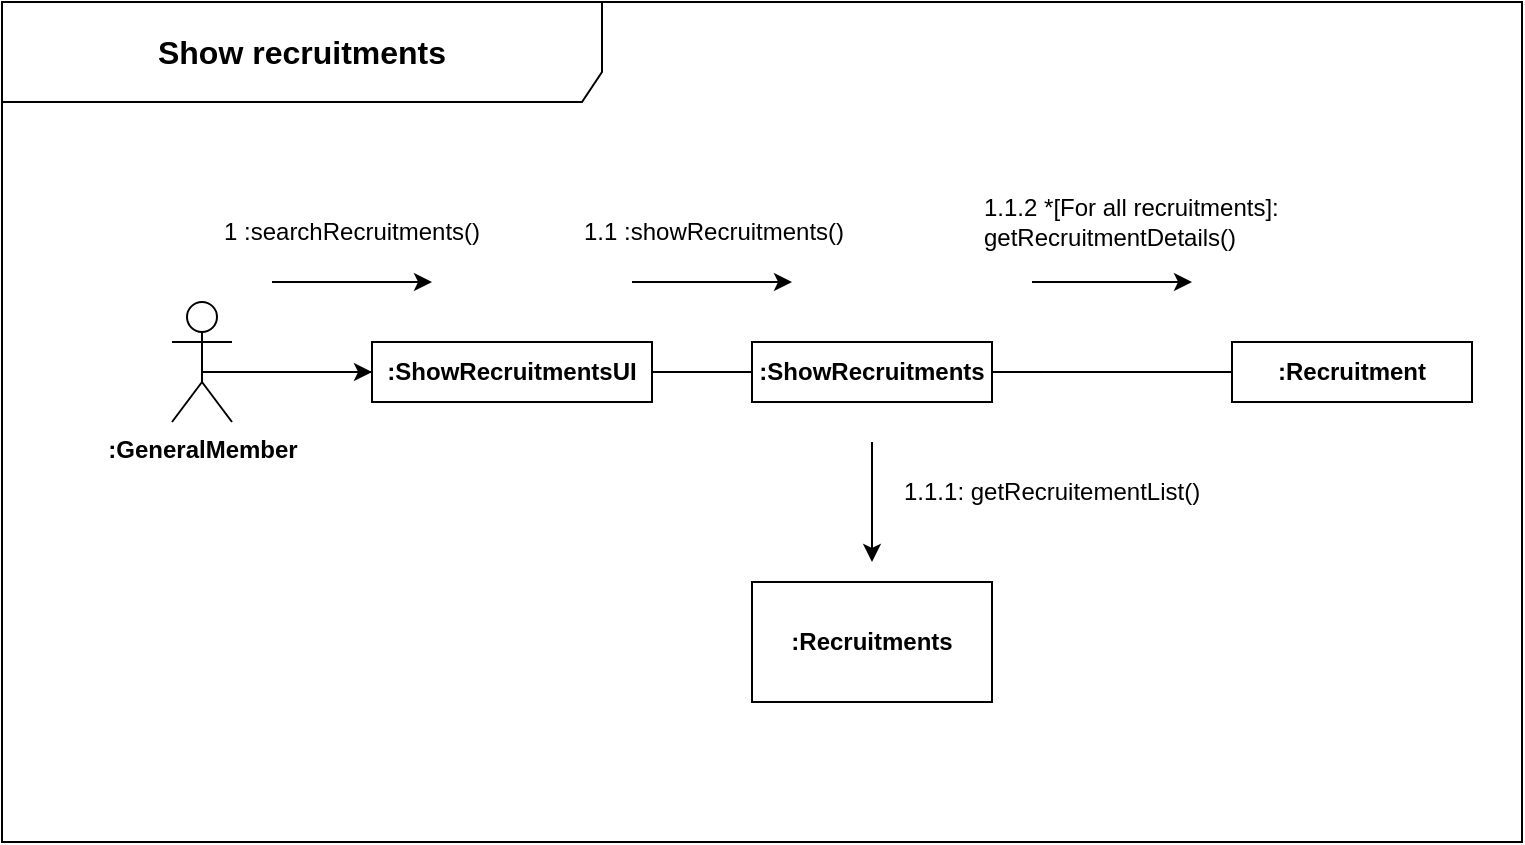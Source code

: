 <mxfile version="21.3.3" type="device" pages="3">
  <diagram name="채용정보조회" id="pcHODy7P37YrwLmfLB80">
    <mxGraphModel dx="2259" dy="1148" grid="1" gridSize="10" guides="1" tooltips="1" connect="1" arrows="1" fold="1" page="1" pageScale="1" pageWidth="827" pageHeight="1169" math="0" shadow="0">
      <root>
        <mxCell id="0" />
        <mxCell id="1" parent="0" />
        <mxCell id="qnEX-y4uBkYNLgK2weHz-19" value="&lt;font style=&quot;font-size: 16px;&quot;&gt;&lt;b&gt;Show recruitments&lt;/b&gt;&lt;/font&gt;" style="shape=umlFrame;whiteSpace=wrap;html=1;width=300;height=50;movable=1;resizable=1;rotatable=1;deletable=1;editable=1;locked=0;connectable=1;" vertex="1" parent="1">
          <mxGeometry x="40" y="330" width="760" height="420" as="geometry" />
        </mxCell>
        <mxCell id="qnEX-y4uBkYNLgK2weHz-20" style="edgeStyle=orthogonalEdgeStyle;rounded=0;orthogonalLoop=1;jettySize=auto;html=1;exitX=0.5;exitY=0.5;exitDx=0;exitDy=0;exitPerimeter=0;" edge="1" parent="1" source="qnEX-y4uBkYNLgK2weHz-21" target="qnEX-y4uBkYNLgK2weHz-22">
          <mxGeometry relative="1" as="geometry">
            <Array as="points">
              <mxPoint x="140" y="515" />
            </Array>
          </mxGeometry>
        </mxCell>
        <mxCell id="qnEX-y4uBkYNLgK2weHz-21" value=":GeneralMember" style="shape=umlActor;verticalLabelPosition=bottom;verticalAlign=top;html=1;outlineConnect=0;fontStyle=1" vertex="1" parent="1">
          <mxGeometry x="125" y="480" width="30" height="60" as="geometry" />
        </mxCell>
        <mxCell id="qnEX-y4uBkYNLgK2weHz-22" value=":ShowRecruitmentsUI" style="rounded=0;whiteSpace=wrap;html=1;fontStyle=1" vertex="1" parent="1">
          <mxGeometry x="225" y="500" width="140" height="30" as="geometry" />
        </mxCell>
        <mxCell id="qnEX-y4uBkYNLgK2weHz-23" value=":ShowRecruitments" style="rounded=0;whiteSpace=wrap;html=1;fontStyle=1" vertex="1" parent="1">
          <mxGeometry x="415" y="500" width="120" height="30" as="geometry" />
        </mxCell>
        <mxCell id="qnEX-y4uBkYNLgK2weHz-24" value="" style="endArrow=none;html=1;rounded=0;entryX=0;entryY=0.5;entryDx=0;entryDy=0;" edge="1" parent="1" target="qnEX-y4uBkYNLgK2weHz-22">
          <mxGeometry width="50" height="50" relative="1" as="geometry">
            <mxPoint x="155" y="515" as="sourcePoint" />
            <mxPoint x="205" y="470" as="targetPoint" />
          </mxGeometry>
        </mxCell>
        <mxCell id="qnEX-y4uBkYNLgK2weHz-25" value="" style="endArrow=none;html=1;rounded=0;entryX=0;entryY=0.5;entryDx=0;entryDy=0;exitX=1;exitY=0.5;exitDx=0;exitDy=0;" edge="1" parent="1" source="qnEX-y4uBkYNLgK2weHz-22" target="qnEX-y4uBkYNLgK2weHz-23">
          <mxGeometry width="50" height="50" relative="1" as="geometry">
            <mxPoint x="365" y="520" as="sourcePoint" />
            <mxPoint x="415" y="470" as="targetPoint" />
          </mxGeometry>
        </mxCell>
        <mxCell id="qnEX-y4uBkYNLgK2weHz-28" value=":Recruitment" style="rounded=0;whiteSpace=wrap;html=1;fontStyle=1" vertex="1" parent="1">
          <mxGeometry x="655" y="500" width="120" height="30" as="geometry" />
        </mxCell>
        <mxCell id="qnEX-y4uBkYNLgK2weHz-29" value="1.1.2 *[For all recruitments]: getRecruitmentDetails()" style="text;strokeColor=none;fillColor=none;align=left;verticalAlign=middle;spacingLeft=4;spacingRight=4;overflow=hidden;points=[[0,0.5],[1,0.5]];portConstraint=eastwest;rotatable=0;whiteSpace=wrap;html=1;" vertex="1" parent="1">
          <mxGeometry x="525" y="420" width="170" height="40" as="geometry" />
        </mxCell>
        <mxCell id="qnEX-y4uBkYNLgK2weHz-30" value="" style="endArrow=none;html=1;rounded=0;entryX=0;entryY=0.5;entryDx=0;entryDy=0;exitX=1;exitY=0.5;exitDx=0;exitDy=0;" edge="1" parent="1" source="qnEX-y4uBkYNLgK2weHz-23" target="qnEX-y4uBkYNLgK2weHz-28">
          <mxGeometry width="50" height="50" relative="1" as="geometry">
            <mxPoint x="455" y="550" as="sourcePoint" />
            <mxPoint x="505" y="500" as="targetPoint" />
          </mxGeometry>
        </mxCell>
        <mxCell id="qnEX-y4uBkYNLgK2weHz-31" value="" style="endArrow=classic;html=1;rounded=0;" edge="1" parent="1">
          <mxGeometry width="50" height="50" relative="1" as="geometry">
            <mxPoint x="555" y="470" as="sourcePoint" />
            <mxPoint x="635" y="470" as="targetPoint" />
          </mxGeometry>
        </mxCell>
        <mxCell id="qnEX-y4uBkYNLgK2weHz-32" value="1 :searchRecruitments()" style="text;strokeColor=none;fillColor=none;align=left;verticalAlign=middle;spacingLeft=4;spacingRight=4;overflow=hidden;points=[[0,0.5],[1,0.5]];portConstraint=eastwest;rotatable=0;whiteSpace=wrap;html=1;" vertex="1" parent="1">
          <mxGeometry x="145" y="430" width="170" height="30" as="geometry" />
        </mxCell>
        <mxCell id="qnEX-y4uBkYNLgK2weHz-33" value="" style="endArrow=classic;html=1;rounded=0;" edge="1" parent="1">
          <mxGeometry width="50" height="50" relative="1" as="geometry">
            <mxPoint x="175" y="470" as="sourcePoint" />
            <mxPoint x="255" y="470" as="targetPoint" />
          </mxGeometry>
        </mxCell>
        <mxCell id="qnEX-y4uBkYNLgK2weHz-34" value="1.1 :showRecruitments()" style="text;strokeColor=none;fillColor=none;align=left;verticalAlign=middle;spacingLeft=4;spacingRight=4;overflow=hidden;points=[[0,0.5],[1,0.5]];portConstraint=eastwest;rotatable=0;whiteSpace=wrap;html=1;" vertex="1" parent="1">
          <mxGeometry x="325" y="430" width="170" height="30" as="geometry" />
        </mxCell>
        <mxCell id="qnEX-y4uBkYNLgK2weHz-35" value="" style="endArrow=classic;html=1;rounded=0;" edge="1" parent="1">
          <mxGeometry width="50" height="50" relative="1" as="geometry">
            <mxPoint x="355" y="470" as="sourcePoint" />
            <mxPoint x="435" y="470" as="targetPoint" />
          </mxGeometry>
        </mxCell>
        <mxCell id="qnEX-y4uBkYNLgK2weHz-36" value=":Recruitments" style="rounded=0;whiteSpace=wrap;html=1;fontStyle=1" vertex="1" parent="1">
          <mxGeometry x="415" y="620" width="120" height="60" as="geometry" />
        </mxCell>
        <mxCell id="qnEX-y4uBkYNLgK2weHz-37" value="" style="endArrow=classic;html=1;rounded=0;" edge="1" parent="1">
          <mxGeometry width="50" height="50" relative="1" as="geometry">
            <mxPoint x="475" y="550" as="sourcePoint" />
            <mxPoint x="475" y="610" as="targetPoint" />
          </mxGeometry>
        </mxCell>
        <mxCell id="qnEX-y4uBkYNLgK2weHz-38" value="1.1.1: getRecruitementList()" style="text;strokeColor=none;fillColor=none;align=left;verticalAlign=middle;spacingLeft=4;spacingRight=4;overflow=hidden;points=[[0,0.5],[1,0.5]];portConstraint=eastwest;rotatable=0;whiteSpace=wrap;html=1;" vertex="1" parent="1">
          <mxGeometry x="485" y="560" width="160" height="30" as="geometry" />
        </mxCell>
      </root>
    </mxGraphModel>
  </diagram>
  <diagram id="aCpI_GSlL9uqjkxgGu3k" name="채용지원">
    <mxGraphModel dx="3913" dy="1148" grid="1" gridSize="10" guides="1" tooltips="1" connect="1" arrows="1" fold="1" page="1" pageScale="1" pageWidth="827" pageHeight="1169" math="0" shadow="0">
      <root>
        <mxCell id="0" />
        <mxCell id="1" parent="0" />
        <mxCell id="8CZ06pgsPNaun1CRbpn8-1" value="1 : apply()" style="text;html=1;strokeColor=none;fillColor=none;align=center;verticalAlign=middle;whiteSpace=wrap;rounded=0;" vertex="1" parent="1">
          <mxGeometry x="-925" y="225" width="70" height="20" as="geometry" />
        </mxCell>
        <mxCell id="8CZ06pgsPNaun1CRbpn8-2" value="1.1.2 : apply()" style="text;html=1;strokeColor=none;fillColor=none;align=center;verticalAlign=middle;whiteSpace=wrap;rounded=0;" vertex="1" parent="1">
          <mxGeometry x="-508" y="335" width="100" height="30" as="geometry" />
        </mxCell>
        <mxCell id="8CZ06pgsPNaun1CRbpn8-3" value="&lt;span style=&quot;color: rgb(0, 0, 0); font-family: Helvetica; font-size: 11px; font-style: normal; font-variant-ligatures: normal; font-variant-caps: normal; font-weight: 400; letter-spacing: normal; orphans: 2; text-align: center; text-indent: 0px; text-transform: none; widows: 2; word-spacing: 0px; -webkit-text-stroke-width: 0px; background-color: rgb(255, 255, 255); text-decoration-thickness: initial; text-decoration-style: initial; text-decoration-color: initial; float: none; display: inline !important;&quot;&gt;1.1 : apply()&lt;/span&gt;" style="text;whiteSpace=wrap;html=1;" vertex="1" parent="1">
          <mxGeometry x="-740" y="215" width="70" height="20" as="geometry" />
        </mxCell>
        <mxCell id="8CZ06pgsPNaun1CRbpn8-5" style="edgeStyle=orthogonalEdgeStyle;rounded=0;orthogonalLoop=1;jettySize=auto;html=1;exitX=0.5;exitY=1;exitDx=0;exitDy=0;" edge="1" parent="1">
          <mxGeometry relative="1" as="geometry">
            <mxPoint x="-680" y="225" as="sourcePoint" />
            <mxPoint x="-680" y="225" as="targetPoint" />
          </mxGeometry>
        </mxCell>
        <mxCell id="8CZ06pgsPNaun1CRbpn8-8" value=":GeneralMember" style="shape=umlActor;verticalLabelPosition=bottom;verticalAlign=top;html=1;outlineConnect=0;" vertex="1" parent="1">
          <mxGeometry x="-960" y="235" width="30" height="60" as="geometry" />
        </mxCell>
        <mxCell id="8CZ06pgsPNaun1CRbpn8-9" value=":ApplyUI" style="rounded=0;whiteSpace=wrap;html=1;" vertex="1" parent="1">
          <mxGeometry x="-860" y="255" width="155" height="30" as="geometry" />
        </mxCell>
        <mxCell id="8CZ06pgsPNaun1CRbpn8-10" value=": Apply" style="rounded=0;whiteSpace=wrap;html=1;" vertex="1" parent="1">
          <mxGeometry x="-670" y="255" width="155" height="30" as="geometry" />
        </mxCell>
        <mxCell id="8CZ06pgsPNaun1CRbpn8-11" value="" style="endArrow=none;html=1;rounded=0;entryX=0;entryY=0.5;entryDx=0;entryDy=0;" edge="1" parent="1" target="8CZ06pgsPNaun1CRbpn8-9">
          <mxGeometry width="50" height="50" relative="1" as="geometry">
            <mxPoint x="-930" y="270" as="sourcePoint" />
            <mxPoint x="-880" y="225" as="targetPoint" />
          </mxGeometry>
        </mxCell>
        <mxCell id="8CZ06pgsPNaun1CRbpn8-12" value="" style="endArrow=none;html=1;rounded=0;entryX=0;entryY=0.5;entryDx=0;entryDy=0;exitX=1;exitY=0.5;exitDx=0;exitDy=0;" edge="1" parent="1" source="8CZ06pgsPNaun1CRbpn8-9" target="8CZ06pgsPNaun1CRbpn8-10">
          <mxGeometry width="50" height="50" relative="1" as="geometry">
            <mxPoint x="-720" y="275" as="sourcePoint" />
            <mxPoint x="-670" y="225" as="targetPoint" />
          </mxGeometry>
        </mxCell>
        <mxCell id="8CZ06pgsPNaun1CRbpn8-15" value=":Recruitment" style="rounded=0;whiteSpace=wrap;html=1;" vertex="1" parent="1">
          <mxGeometry x="-430" y="255" width="120" height="30" as="geometry" />
        </mxCell>
        <mxCell id="8CZ06pgsPNaun1CRbpn8-16" value="1.1.3&amp;nbsp;: applyReturn()" style="text;strokeColor=none;fillColor=none;align=left;verticalAlign=middle;spacingLeft=4;spacingRight=4;overflow=hidden;points=[[0,0.5],[1,0.5]];portConstraint=eastwest;rotatable=0;whiteSpace=wrap;html=1;" vertex="1" parent="1">
          <mxGeometry x="-540" y="205" width="170" height="40" as="geometry" />
        </mxCell>
        <mxCell id="8CZ06pgsPNaun1CRbpn8-17" value="" style="endArrow=none;html=1;rounded=0;entryX=0;entryY=0.5;entryDx=0;entryDy=0;exitX=1;exitY=0.5;exitDx=0;exitDy=0;" edge="1" parent="1" source="8CZ06pgsPNaun1CRbpn8-10" target="8CZ06pgsPNaun1CRbpn8-15">
          <mxGeometry width="50" height="50" relative="1" as="geometry">
            <mxPoint x="-630" y="305" as="sourcePoint" />
            <mxPoint x="-580" y="255" as="targetPoint" />
          </mxGeometry>
        </mxCell>
        <mxCell id="8CZ06pgsPNaun1CRbpn8-18" value="" style="endArrow=classic;html=1;rounded=0;" edge="1" parent="1">
          <mxGeometry width="50" height="50" relative="1" as="geometry">
            <mxPoint x="-510" y="250" as="sourcePoint" />
            <mxPoint x="-430" y="250" as="targetPoint" />
          </mxGeometry>
        </mxCell>
        <mxCell id="8CZ06pgsPNaun1CRbpn8-20" value="" style="endArrow=classic;html=1;rounded=0;" edge="1" parent="1">
          <mxGeometry width="50" height="50" relative="1" as="geometry">
            <mxPoint x="-915" y="245" as="sourcePoint" />
            <mxPoint x="-835" y="245" as="targetPoint" />
          </mxGeometry>
        </mxCell>
        <mxCell id="8CZ06pgsPNaun1CRbpn8-22" value="" style="endArrow=classic;html=1;rounded=0;" edge="1" parent="1">
          <mxGeometry width="50" height="50" relative="1" as="geometry">
            <mxPoint x="-735" y="245" as="sourcePoint" />
            <mxPoint x="-655" y="245" as="targetPoint" />
          </mxGeometry>
        </mxCell>
        <mxCell id="8CZ06pgsPNaun1CRbpn8-23" value=":Recruitments" style="rounded=0;whiteSpace=wrap;html=1;" vertex="1" parent="1">
          <mxGeometry x="-780" y="415" width="120" height="60" as="geometry" />
        </mxCell>
        <mxCell id="8CZ06pgsPNaun1CRbpn8-24" value="" style="endArrow=classic;html=1;rounded=0;" edge="1" parent="1">
          <mxGeometry width="50" height="50" relative="1" as="geometry">
            <mxPoint x="-659" y="330" as="sourcePoint" />
            <mxPoint x="-701" y="390" as="targetPoint" />
          </mxGeometry>
        </mxCell>
        <mxCell id="8CZ06pgsPNaun1CRbpn8-25" value="1.1.1 getRecruitmentList()" style="text;strokeColor=none;fillColor=none;align=left;verticalAlign=middle;spacingLeft=4;spacingRight=4;overflow=hidden;points=[[0,0.5],[1,0.5]];portConstraint=eastwest;rotatable=0;whiteSpace=wrap;html=1;" vertex="1" parent="1">
          <mxGeometry x="-840" y="345" width="150" height="30" as="geometry" />
        </mxCell>
        <mxCell id="8CZ06pgsPNaun1CRbpn8-26" value="" style="endArrow=none;html=1;rounded=0;exitX=0.465;exitY=1.033;exitDx=0;exitDy=0;exitPerimeter=0;entryX=0.592;entryY=0;entryDx=0;entryDy=0;entryPerimeter=0;" edge="1" parent="1" source="8CZ06pgsPNaun1CRbpn8-10" target="8CZ06pgsPNaun1CRbpn8-23">
          <mxGeometry width="50" height="50" relative="1" as="geometry">
            <mxPoint x="-608" y="-75" as="sourcePoint" />
            <mxPoint x="-615" y="25" as="targetPoint" />
          </mxGeometry>
        </mxCell>
        <mxCell id="8CZ06pgsPNaun1CRbpn8-27" value=":GeneralMember" style="rounded=0;whiteSpace=wrap;html=1;" vertex="1" parent="1">
          <mxGeometry x="-540" y="405" width="120" height="60" as="geometry" />
        </mxCell>
        <mxCell id="8CZ06pgsPNaun1CRbpn8-28" value="" style="endArrow=none;html=1;rounded=0;exitX=0.5;exitY=1;exitDx=0;exitDy=0;entryX=0.5;entryY=0;entryDx=0;entryDy=0;" edge="1" parent="1" source="8CZ06pgsPNaun1CRbpn8-10" target="8CZ06pgsPNaun1CRbpn8-27">
          <mxGeometry width="50" height="50" relative="1" as="geometry">
            <mxPoint x="-588" y="296" as="sourcePoint" />
            <mxPoint x="-699" y="425" as="targetPoint" />
          </mxGeometry>
        </mxCell>
        <mxCell id="8CZ06pgsPNaun1CRbpn8-29" value="" style="endArrow=classic;html=1;rounded=0;" edge="1" parent="1">
          <mxGeometry width="50" height="50" relative="1" as="geometry">
            <mxPoint x="-540" y="305" as="sourcePoint" />
            <mxPoint x="-480" y="385" as="targetPoint" />
          </mxGeometry>
        </mxCell>
        <mxCell id="2Fi0jTbqn6p-iO80CNm0-19" value="&lt;font style=&quot;font-size: 16px;&quot;&gt;Apply&lt;/font&gt;" style="shape=umlFrame;whiteSpace=wrap;html=1;width=180;height=40;fontStyle=1" vertex="1" parent="1">
          <mxGeometry x="-1050" y="90" width="880" height="500" as="geometry" />
        </mxCell>
      </root>
    </mxGraphModel>
  </diagram>
  <diagram id="rPJguOoSI4lYtcD7rBFi" name="지원정보조회">
    <mxGraphModel dx="2259" dy="1148" grid="1" gridSize="10" guides="1" tooltips="1" connect="1" arrows="1" fold="1" page="1" pageScale="1" pageWidth="827" pageHeight="1169" math="0" shadow="0">
      <root>
        <mxCell id="0" />
        <mxCell id="1" parent="0" />
        <mxCell id="c_M8TFl76Ny5F9Kco8Qh-1" value=":GeneralMember" style="shape=umlActor;verticalLabelPosition=bottom;verticalAlign=top;html=1;outlineConnect=0;fontStyle=1" vertex="1" parent="1">
          <mxGeometry x="130" y="450" width="30" height="60" as="geometry" />
        </mxCell>
        <mxCell id="c_M8TFl76Ny5F9Kco8Qh-2" value=":ShowApplyInfoUI" style="rounded=0;whiteSpace=wrap;html=1;fontStyle=1" vertex="1" parent="1">
          <mxGeometry x="230" y="470" width="140" height="30" as="geometry" />
        </mxCell>
        <mxCell id="c_M8TFl76Ny5F9Kco8Qh-3" value=":ShowApplyInfo" style="rounded=0;whiteSpace=wrap;html=1;fontStyle=1" vertex="1" parent="1">
          <mxGeometry x="420" y="470" width="120" height="30" as="geometry" />
        </mxCell>
        <mxCell id="c_M8TFl76Ny5F9Kco8Qh-4" value="" style="endArrow=none;html=1;rounded=0;entryX=0;entryY=0.5;entryDx=0;entryDy=0;" edge="1" parent="1" target="c_M8TFl76Ny5F9Kco8Qh-2">
          <mxGeometry width="50" height="50" relative="1" as="geometry">
            <mxPoint x="160" y="485" as="sourcePoint" />
            <mxPoint x="210" y="440" as="targetPoint" />
          </mxGeometry>
        </mxCell>
        <mxCell id="c_M8TFl76Ny5F9Kco8Qh-5" value="" style="endArrow=none;html=1;rounded=0;entryX=0;entryY=0.5;entryDx=0;entryDy=0;exitX=1;exitY=0.5;exitDx=0;exitDy=0;" edge="1" parent="1" source="c_M8TFl76Ny5F9Kco8Qh-2" target="c_M8TFl76Ny5F9Kco8Qh-3">
          <mxGeometry width="50" height="50" relative="1" as="geometry">
            <mxPoint x="370" y="490" as="sourcePoint" />
            <mxPoint x="420" y="440" as="targetPoint" />
          </mxGeometry>
        </mxCell>
        <mxCell id="c_M8TFl76Ny5F9Kco8Qh-6" value="" style="endArrow=classic;rounded=0;movable=1;resizable=1;rotatable=1;deletable=1;editable=1;locked=0;connectable=1;html=1;verticalAlign=top;" edge="1" parent="1">
          <mxGeometry width="50" height="50" relative="1" as="geometry">
            <mxPoint x="177" y="440" as="sourcePoint" />
            <mxPoint x="230" y="440" as="targetPoint" />
          </mxGeometry>
        </mxCell>
        <mxCell id="c_M8TFl76Ny5F9Kco8Qh-7" value="1: showApplyInfo()" style="text;strokeColor=none;fillColor=none;align=left;verticalAlign=middle;spacingLeft=4;spacingRight=4;overflow=hidden;points=[[0,0.5],[1,0.5]];portConstraint=eastwest;rotatable=0;whiteSpace=wrap;html=1;" vertex="1" parent="1">
          <mxGeometry x="150" y="395" width="110" height="30" as="geometry" />
        </mxCell>
        <mxCell id="c_M8TFl76Ny5F9Kco8Qh-8" value=":GeneralMember" style="rounded=0;whiteSpace=wrap;html=1;fontStyle=1" vertex="1" parent="1">
          <mxGeometry x="424" y="600" width="120" height="30" as="geometry" />
        </mxCell>
        <mxCell id="c_M8TFl76Ny5F9Kco8Qh-9" value="1.1.2 *[For all Applies]: getRecruitmentDetails()" style="text;strokeColor=none;fillColor=none;align=left;verticalAlign=middle;spacingLeft=4;spacingRight=4;overflow=hidden;points=[[0,0.5],[1,0.5]];portConstraint=eastwest;rotatable=0;whiteSpace=wrap;html=1;" vertex="1" parent="1">
          <mxGeometry x="530" y="390" width="170" height="40" as="geometry" />
        </mxCell>
        <mxCell id="c_M8TFl76Ny5F9Kco8Qh-10" value="" style="endArrow=none;html=1;rounded=0;exitX=0.582;exitY=1.007;exitDx=0;exitDy=0;exitPerimeter=0;" edge="1" parent="1" source="c_M8TFl76Ny5F9Kco8Qh-3">
          <mxGeometry width="50" height="50" relative="1" as="geometry">
            <mxPoint x="460" y="520" as="sourcePoint" />
            <mxPoint x="490" y="600" as="targetPoint" />
          </mxGeometry>
        </mxCell>
        <mxCell id="c_M8TFl76Ny5F9Kco8Qh-11" value="" style="endArrow=classic;html=1;rounded=0;" edge="1" parent="1">
          <mxGeometry width="50" height="50" relative="1" as="geometry">
            <mxPoint x="560" y="440" as="sourcePoint" />
            <mxPoint x="640" y="440" as="targetPoint" />
          </mxGeometry>
        </mxCell>
        <mxCell id="c_M8TFl76Ny5F9Kco8Qh-12" value="" style="endArrow=classic;html=1;rounded=0;" edge="1" parent="1">
          <mxGeometry width="50" height="50" relative="1" as="geometry">
            <mxPoint x="520" y="510" as="sourcePoint" />
            <mxPoint x="520" y="580" as="targetPoint" />
          </mxGeometry>
        </mxCell>
        <mxCell id="c_M8TFl76Ny5F9Kco8Qh-13" value="1.1.1 : listApplyInfo()" style="text;strokeColor=none;fillColor=none;align=left;verticalAlign=middle;spacingLeft=4;spacingRight=4;overflow=hidden;points=[[0,0.5],[1,0.5]];portConstraint=eastwest;rotatable=0;whiteSpace=wrap;html=1;" vertex="1" parent="1">
          <mxGeometry x="530" y="520" width="140" height="30" as="geometry" />
        </mxCell>
        <mxCell id="c_M8TFl76Ny5F9Kco8Qh-14" value=":Recruitment" style="rounded=0;whiteSpace=wrap;html=1;fontStyle=1" vertex="1" parent="1">
          <mxGeometry x="640" y="467.5" width="110" height="35" as="geometry" />
        </mxCell>
        <mxCell id="c_M8TFl76Ny5F9Kco8Qh-15" value="" style="endArrow=none;html=1;rounded=0;entryX=0;entryY=0.5;entryDx=0;entryDy=0;exitX=1;exitY=0.5;exitDx=0;exitDy=0;" edge="1" parent="1" source="c_M8TFl76Ny5F9Kco8Qh-3" target="c_M8TFl76Ny5F9Kco8Qh-14">
          <mxGeometry width="50" height="50" relative="1" as="geometry">
            <mxPoint x="470" y="540" as="sourcePoint" />
            <mxPoint x="510" y="490" as="targetPoint" />
          </mxGeometry>
        </mxCell>
        <mxCell id="c_M8TFl76Ny5F9Kco8Qh-16" value="1.1 : showApplyInfo()" style="text;strokeColor=none;fillColor=none;align=left;verticalAlign=middle;spacingLeft=4;spacingRight=4;overflow=hidden;points=[[0,0.5],[1,0.5]];portConstraint=eastwest;rotatable=0;whiteSpace=wrap;html=1;" vertex="1" parent="1">
          <mxGeometry x="340" y="395" width="130" height="30" as="geometry" />
        </mxCell>
        <mxCell id="c_M8TFl76Ny5F9Kco8Qh-17" value="" style="endArrow=classic;rounded=0;movable=1;resizable=1;rotatable=1;deletable=1;editable=1;locked=0;connectable=1;html=1;verticalAlign=top;" edge="1" parent="1">
          <mxGeometry width="50" height="50" relative="1" as="geometry">
            <mxPoint x="373.5" y="440" as="sourcePoint" />
            <mxPoint x="426.5" y="440" as="targetPoint" />
          </mxGeometry>
        </mxCell>
        <mxCell id="o61B3QMef_FRJ8yD-Sgp-1" value="&lt;font style=&quot;font-size: 16px;&quot;&gt;&lt;b&gt;Show apply information&lt;/b&gt;&lt;/font&gt;" style="shape=umlFrame;whiteSpace=wrap;html=1;width=200;height=55;" vertex="1" parent="1">
          <mxGeometry x="80" y="290" width="690" height="420" as="geometry" />
        </mxCell>
      </root>
    </mxGraphModel>
  </diagram>
</mxfile>
